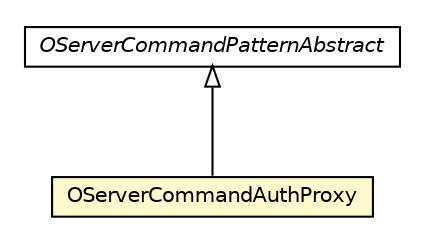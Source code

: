 #!/usr/local/bin/dot
#
# Class diagram 
# Generated by UMLGraph version R5_6-24-gf6e263 (http://www.umlgraph.org/)
#

digraph G {
	edge [fontname="Helvetica",fontsize=10,labelfontname="Helvetica",labelfontsize=10];
	node [fontname="Helvetica",fontsize=10,shape=plaintext];
	nodesep=0.25;
	ranksep=0.5;
	// com.orientechnologies.orient.server.network.protocol.http.command.OServerCommandAuthProxy
	c3696188 [label=<<table title="com.orientechnologies.orient.server.network.protocol.http.command.OServerCommandAuthProxy" border="0" cellborder="1" cellspacing="0" cellpadding="2" port="p" bgcolor="lemonChiffon" href="./OServerCommandAuthProxy.html">
		<tr><td><table border="0" cellspacing="0" cellpadding="1">
<tr><td align="center" balign="center"> OServerCommandAuthProxy </td></tr>
		</table></td></tr>
		</table>>, URL="./OServerCommandAuthProxy.html", fontname="Helvetica", fontcolor="black", fontsize=10.0];
	// com.orientechnologies.orient.server.network.protocol.http.command.OServerCommandPatternAbstract
	c3696189 [label=<<table title="com.orientechnologies.orient.server.network.protocol.http.command.OServerCommandPatternAbstract" border="0" cellborder="1" cellspacing="0" cellpadding="2" port="p" href="./OServerCommandPatternAbstract.html">
		<tr><td><table border="0" cellspacing="0" cellpadding="1">
<tr><td align="center" balign="center"><font face="Helvetica-Oblique"> OServerCommandPatternAbstract </font></td></tr>
		</table></td></tr>
		</table>>, URL="./OServerCommandPatternAbstract.html", fontname="Helvetica", fontcolor="black", fontsize=10.0];
	//com.orientechnologies.orient.server.network.protocol.http.command.OServerCommandAuthProxy extends com.orientechnologies.orient.server.network.protocol.http.command.OServerCommandPatternAbstract
	c3696189:p -> c3696188:p [dir=back,arrowtail=empty];
}

